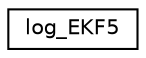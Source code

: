 digraph "Graphical Class Hierarchy"
{
 // INTERACTIVE_SVG=YES
  edge [fontname="Helvetica",fontsize="10",labelfontname="Helvetica",labelfontsize="10"];
  node [fontname="Helvetica",fontsize="10",shape=record];
  rankdir="LR";
  Node1 [label="log_EKF5",height=0.2,width=0.4,color="black", fillcolor="white", style="filled",URL="$structlog__EKF5.html"];
}
